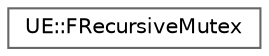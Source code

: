 digraph "Graphical Class Hierarchy"
{
 // INTERACTIVE_SVG=YES
 // LATEX_PDF_SIZE
  bgcolor="transparent";
  edge [fontname=Helvetica,fontsize=10,labelfontname=Helvetica,labelfontsize=10];
  node [fontname=Helvetica,fontsize=10,shape=box,height=0.2,width=0.4];
  rankdir="LR";
  Node0 [id="Node000000",label="UE::FRecursiveMutex",height=0.2,width=0.4,color="grey40", fillcolor="white", style="filled",URL="$d1/d4d/classUE_1_1FRecursiveMutex.html",tooltip="An eight-byte mutex that is not fair and supports recursive locking."];
}
